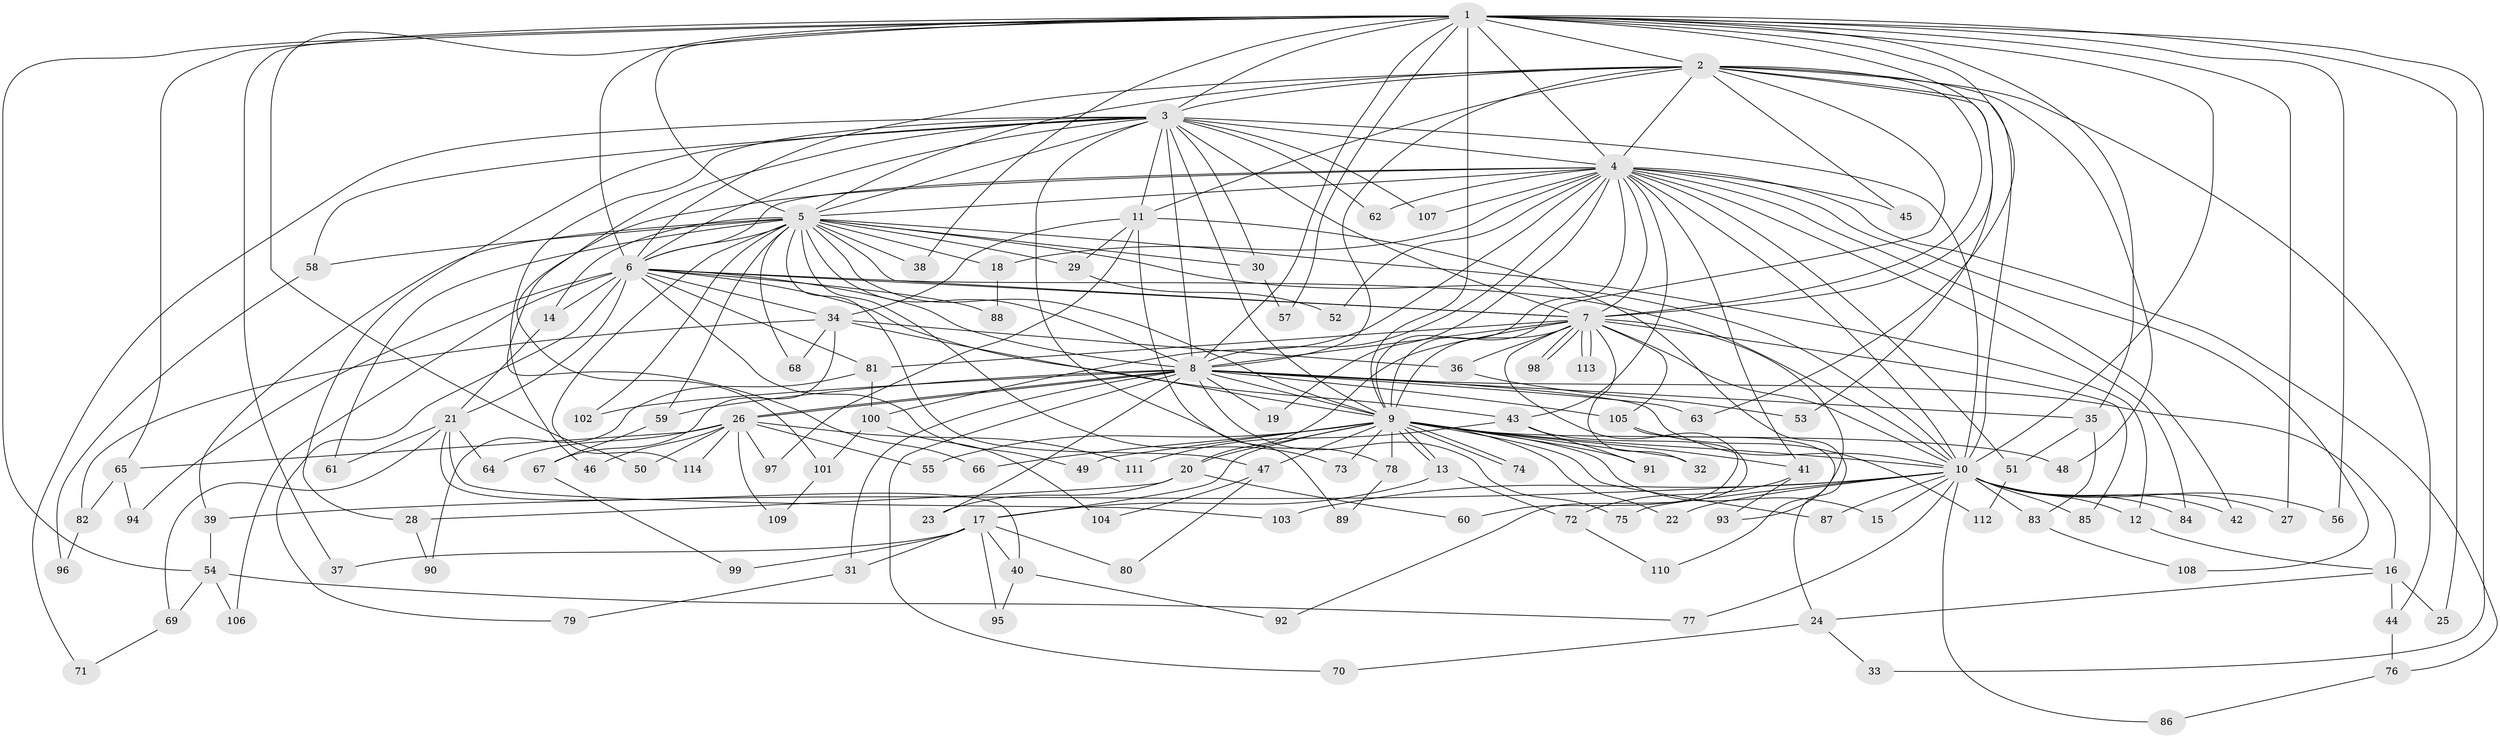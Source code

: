 // Generated by graph-tools (version 1.1) at 2025/44/03/09/25 04:44:28]
// undirected, 114 vertices, 253 edges
graph export_dot {
graph [start="1"]
  node [color=gray90,style=filled];
  1;
  2;
  3;
  4;
  5;
  6;
  7;
  8;
  9;
  10;
  11;
  12;
  13;
  14;
  15;
  16;
  17;
  18;
  19;
  20;
  21;
  22;
  23;
  24;
  25;
  26;
  27;
  28;
  29;
  30;
  31;
  32;
  33;
  34;
  35;
  36;
  37;
  38;
  39;
  40;
  41;
  42;
  43;
  44;
  45;
  46;
  47;
  48;
  49;
  50;
  51;
  52;
  53;
  54;
  55;
  56;
  57;
  58;
  59;
  60;
  61;
  62;
  63;
  64;
  65;
  66;
  67;
  68;
  69;
  70;
  71;
  72;
  73;
  74;
  75;
  76;
  77;
  78;
  79;
  80;
  81;
  82;
  83;
  84;
  85;
  86;
  87;
  88;
  89;
  90;
  91;
  92;
  93;
  94;
  95;
  96;
  97;
  98;
  99;
  100;
  101;
  102;
  103;
  104;
  105;
  106;
  107;
  108;
  109;
  110;
  111;
  112;
  113;
  114;
  1 -- 2;
  1 -- 3;
  1 -- 4;
  1 -- 5;
  1 -- 6;
  1 -- 7;
  1 -- 8;
  1 -- 9;
  1 -- 10;
  1 -- 25;
  1 -- 27;
  1 -- 33;
  1 -- 35;
  1 -- 37;
  1 -- 38;
  1 -- 50;
  1 -- 54;
  1 -- 56;
  1 -- 57;
  1 -- 63;
  1 -- 65;
  2 -- 3;
  2 -- 4;
  2 -- 5;
  2 -- 6;
  2 -- 7;
  2 -- 8;
  2 -- 9;
  2 -- 10;
  2 -- 11;
  2 -- 44;
  2 -- 45;
  2 -- 48;
  2 -- 53;
  3 -- 4;
  3 -- 5;
  3 -- 6;
  3 -- 7;
  3 -- 8;
  3 -- 9;
  3 -- 10;
  3 -- 11;
  3 -- 28;
  3 -- 30;
  3 -- 46;
  3 -- 58;
  3 -- 62;
  3 -- 66;
  3 -- 71;
  3 -- 78;
  3 -- 107;
  4 -- 5;
  4 -- 6;
  4 -- 7;
  4 -- 8;
  4 -- 9;
  4 -- 10;
  4 -- 18;
  4 -- 19;
  4 -- 41;
  4 -- 42;
  4 -- 43;
  4 -- 45;
  4 -- 51;
  4 -- 52;
  4 -- 62;
  4 -- 76;
  4 -- 84;
  4 -- 100;
  4 -- 101;
  4 -- 107;
  4 -- 108;
  5 -- 6;
  5 -- 7;
  5 -- 8;
  5 -- 9;
  5 -- 10;
  5 -- 12;
  5 -- 14;
  5 -- 18;
  5 -- 29;
  5 -- 30;
  5 -- 38;
  5 -- 39;
  5 -- 47;
  5 -- 58;
  5 -- 59;
  5 -- 61;
  5 -- 68;
  5 -- 73;
  5 -- 102;
  5 -- 114;
  6 -- 7;
  6 -- 8;
  6 -- 9;
  6 -- 10;
  6 -- 14;
  6 -- 21;
  6 -- 34;
  6 -- 49;
  6 -- 79;
  6 -- 81;
  6 -- 88;
  6 -- 94;
  6 -- 106;
  7 -- 8;
  7 -- 9;
  7 -- 10;
  7 -- 20;
  7 -- 32;
  7 -- 36;
  7 -- 81;
  7 -- 85;
  7 -- 92;
  7 -- 93;
  7 -- 98;
  7 -- 98;
  7 -- 105;
  7 -- 113;
  7 -- 113;
  8 -- 9;
  8 -- 10;
  8 -- 16;
  8 -- 19;
  8 -- 23;
  8 -- 26;
  8 -- 26;
  8 -- 31;
  8 -- 35;
  8 -- 59;
  8 -- 63;
  8 -- 70;
  8 -- 75;
  8 -- 102;
  8 -- 105;
  9 -- 10;
  9 -- 13;
  9 -- 13;
  9 -- 15;
  9 -- 17;
  9 -- 20;
  9 -- 22;
  9 -- 32;
  9 -- 41;
  9 -- 47;
  9 -- 48;
  9 -- 49;
  9 -- 55;
  9 -- 66;
  9 -- 73;
  9 -- 74;
  9 -- 74;
  9 -- 78;
  9 -- 87;
  9 -- 91;
  10 -- 12;
  10 -- 15;
  10 -- 22;
  10 -- 27;
  10 -- 39;
  10 -- 42;
  10 -- 56;
  10 -- 75;
  10 -- 77;
  10 -- 83;
  10 -- 84;
  10 -- 85;
  10 -- 86;
  10 -- 87;
  10 -- 103;
  11 -- 24;
  11 -- 29;
  11 -- 34;
  11 -- 89;
  11 -- 97;
  12 -- 16;
  13 -- 17;
  13 -- 72;
  14 -- 21;
  16 -- 24;
  16 -- 25;
  16 -- 44;
  17 -- 31;
  17 -- 37;
  17 -- 40;
  17 -- 80;
  17 -- 95;
  17 -- 99;
  18 -- 88;
  20 -- 23;
  20 -- 28;
  20 -- 60;
  21 -- 40;
  21 -- 61;
  21 -- 64;
  21 -- 69;
  21 -- 103;
  24 -- 33;
  24 -- 70;
  26 -- 46;
  26 -- 50;
  26 -- 55;
  26 -- 64;
  26 -- 65;
  26 -- 97;
  26 -- 109;
  26 -- 111;
  26 -- 114;
  28 -- 90;
  29 -- 52;
  30 -- 57;
  31 -- 79;
  34 -- 36;
  34 -- 43;
  34 -- 67;
  34 -- 68;
  34 -- 82;
  35 -- 51;
  35 -- 83;
  36 -- 53;
  39 -- 54;
  40 -- 92;
  40 -- 95;
  41 -- 72;
  41 -- 93;
  43 -- 60;
  43 -- 91;
  43 -- 111;
  44 -- 76;
  47 -- 80;
  47 -- 104;
  51 -- 112;
  54 -- 69;
  54 -- 77;
  54 -- 106;
  58 -- 96;
  59 -- 67;
  65 -- 82;
  65 -- 94;
  67 -- 99;
  69 -- 71;
  72 -- 110;
  76 -- 86;
  78 -- 89;
  81 -- 90;
  81 -- 100;
  82 -- 96;
  83 -- 108;
  100 -- 101;
  100 -- 104;
  101 -- 109;
  105 -- 110;
  105 -- 112;
}
